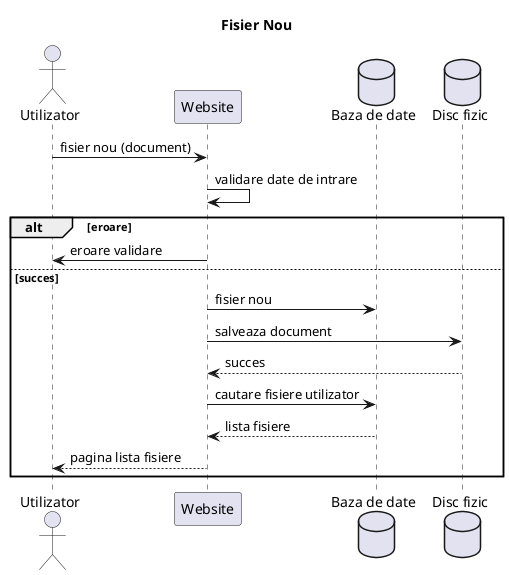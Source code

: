 @startuml

title Fisier Nou

actor "Utilizator" as user
participant "Website" as ui
database "Baza de date" as db
database "Disc fizic" as disk

user -> ui: fisier nou (document)
ui -> ui: validare date de intrare
alt eroare
ui -> user: eroare validare
else succes
ui -> db: fisier nou
ui -> disk: salveaza document
disk --> ui: succes
ui -> db: cautare fisiere utilizator
db --> ui: lista fisiere
ui --> user: pagina lista fisiere
end

@enduml